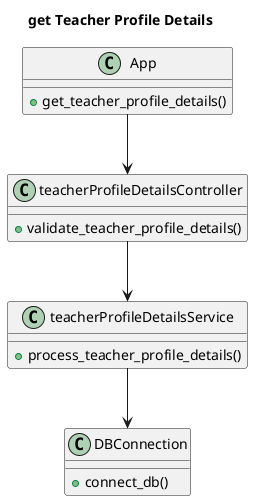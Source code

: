 @startuml ""
title get Teacher Profile Details

class App {
    +get_teacher_profile_details()
}

class teacherProfileDetailsController {
    +validate_teacher_profile_details()
}

class teacherProfileDetailsService {
    +process_teacher_profile_details()
}

class DBConnection {
    +connect_db()
}

App --> teacherProfileDetailsController
teacherProfileDetailsController --> teacherProfileDetailsService 
teacherProfileDetailsService --> DBConnection

@enduml
